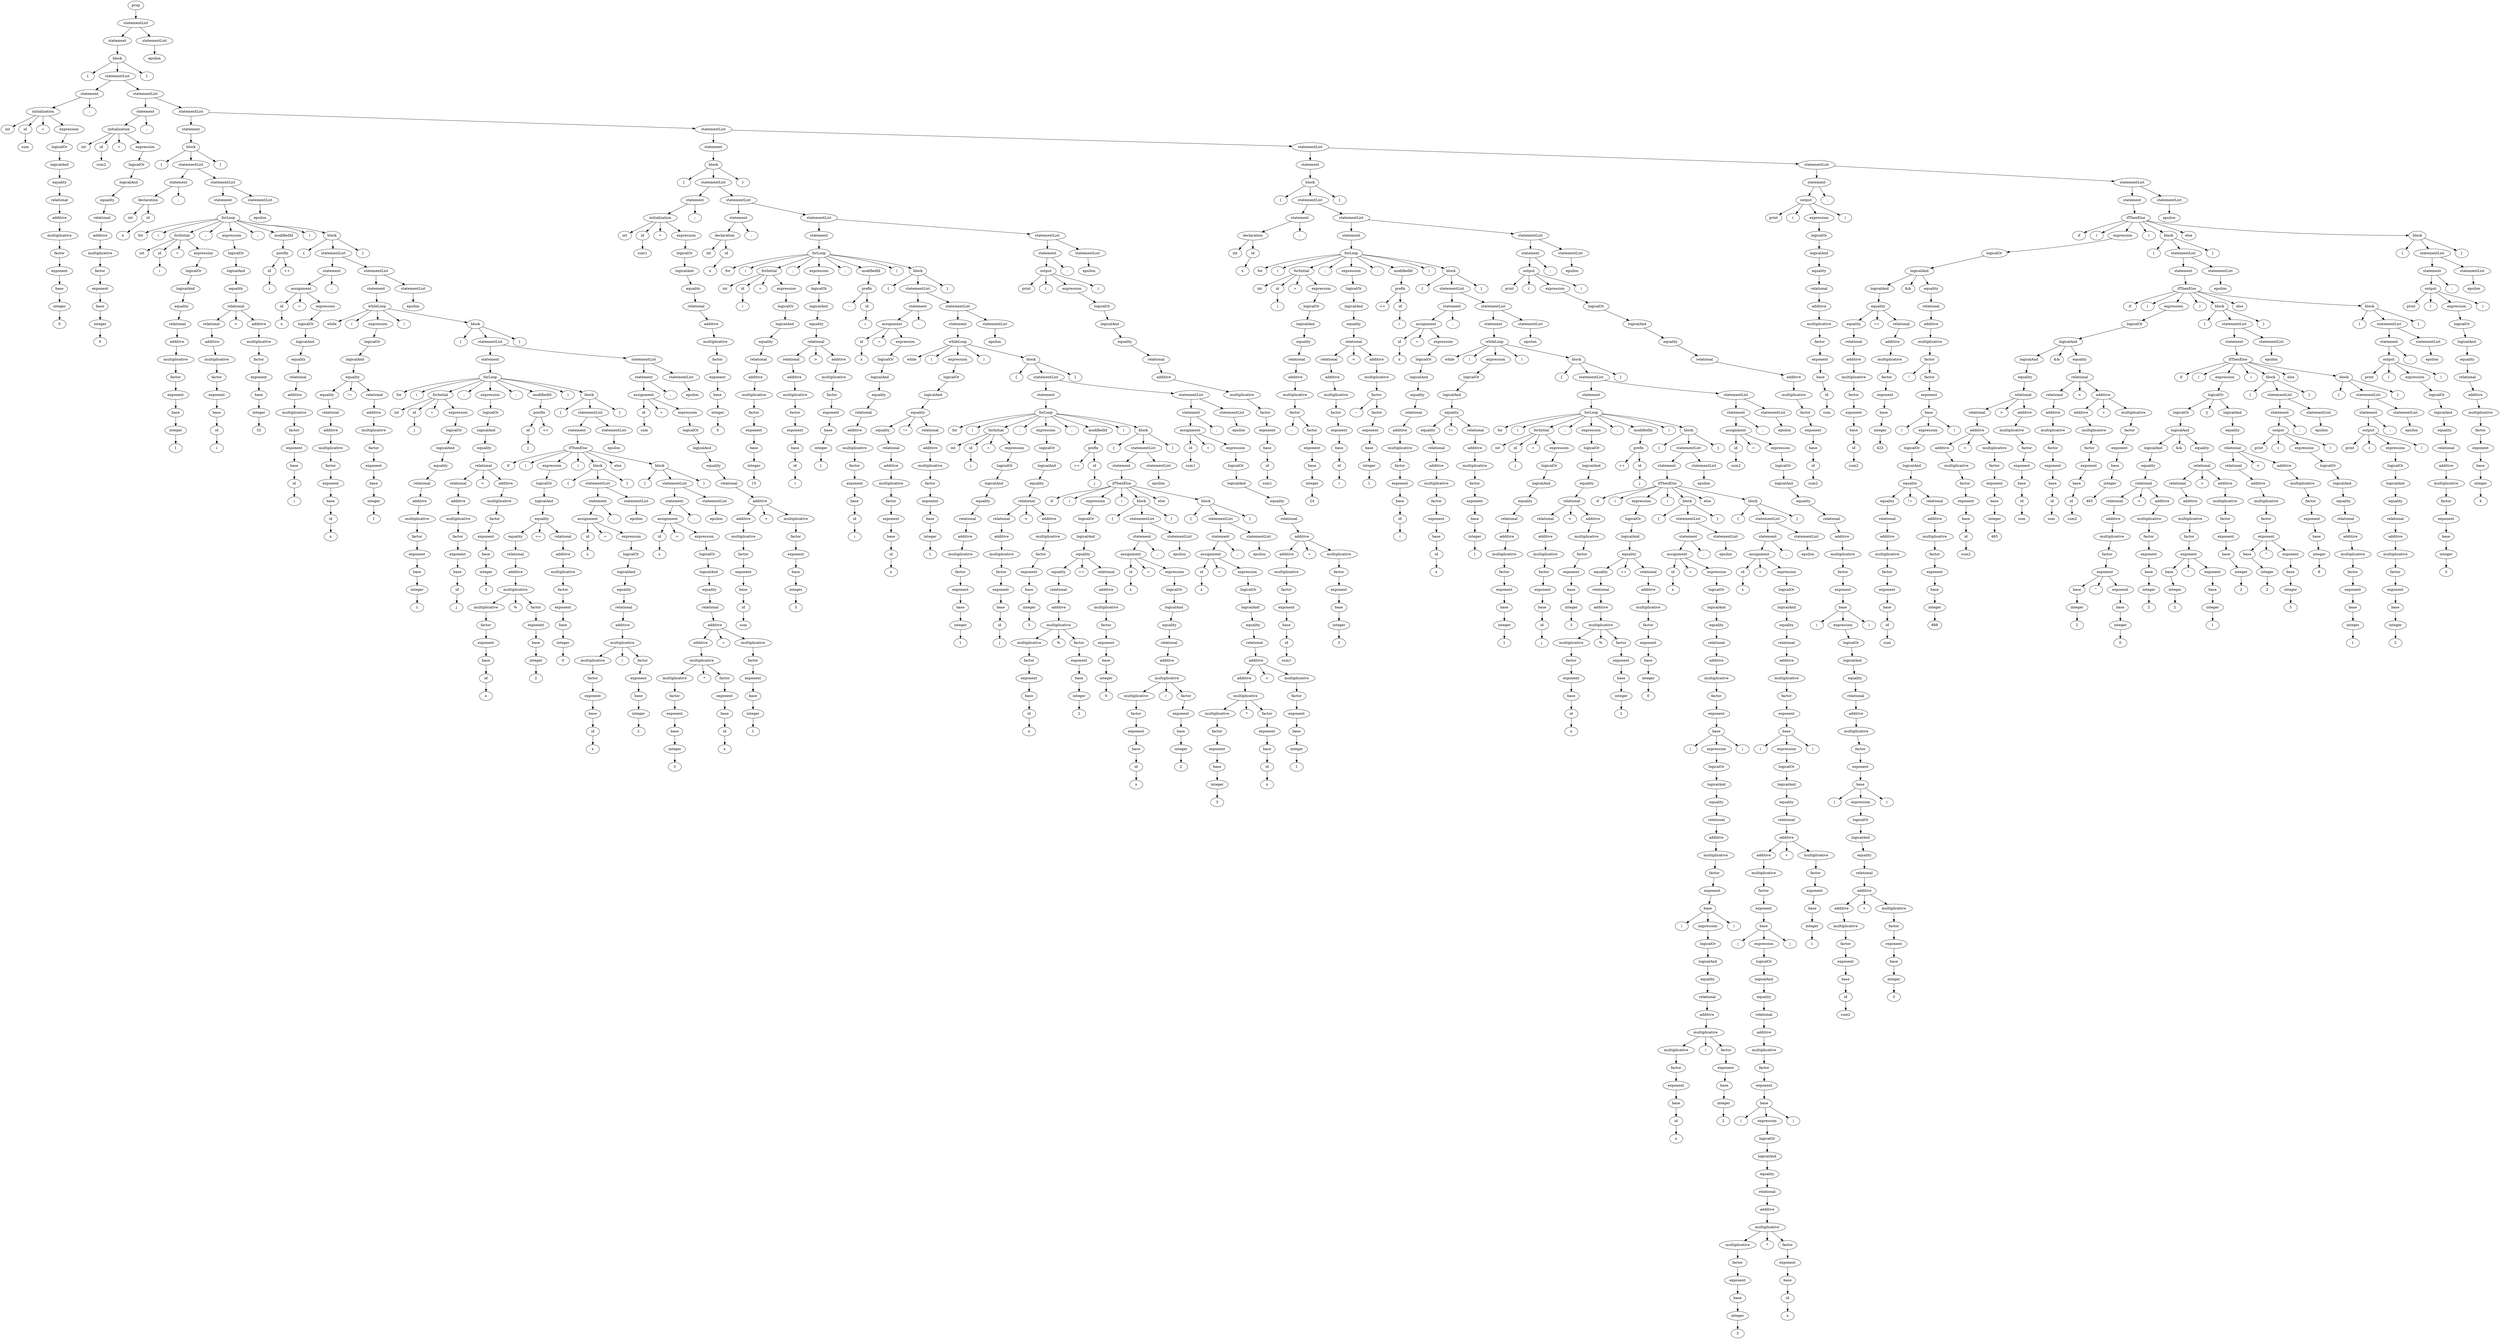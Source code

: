 
digraph "input_that_passes"
{
struct1 [label="prog"]
struct2 [label="statementList"]
struct3 [label="statement"]
struct4 [label="block"]
struct5 [label="{"]
struct4->struct5
struct6 [label="statementList"]
struct7 [label="statement"]
struct8 [label="initialization"]
struct9 [label="int"]
struct8->struct9
struct10 [label="id"]
struct11 [label="sum"]
struct10->struct11
struct8->struct10
struct12 [label="="]
struct8->struct12
struct13 [label="expression"]
struct14 [label="logicalOr"]
struct15 [label="logicalAnd"]
struct16 [label="equality"]
struct17 [label="relational"]
struct18 [label="additive"]
struct19 [label="multiplicative"]
struct20 [label="factor"]
struct21 [label="exponent"]
struct22 [label="base"]
struct23 [label="integer"]
struct24 [label="0"]
struct23->struct24
struct22->struct23
struct21->struct22
struct20->struct21
struct19->struct20
struct18->struct19
struct17->struct18
struct16->struct17
struct15->struct16
struct14->struct15
struct13->struct14
struct8->struct13
struct7->struct8
struct25 [label=";"]
struct7->struct25
struct6->struct7
struct26 [label="statementList"]
struct27 [label="statement"]
struct28 [label="initialization"]
struct29 [label="int"]
struct28->struct29
struct30 [label="id"]
struct31 [label="sum2"]
struct30->struct31
struct28->struct30
struct32 [label="="]
struct28->struct32
struct33 [label="expression"]
struct34 [label="logicalOr"]
struct35 [label="logicalAnd"]
struct36 [label="equality"]
struct37 [label="relational"]
struct38 [label="additive"]
struct39 [label="multiplicative"]
struct40 [label="factor"]
struct41 [label="exponent"]
struct42 [label="base"]
struct43 [label="integer"]
struct44 [label="0"]
struct43->struct44
struct42->struct43
struct41->struct42
struct40->struct41
struct39->struct40
struct38->struct39
struct37->struct38
struct36->struct37
struct35->struct36
struct34->struct35
struct33->struct34
struct28->struct33
struct27->struct28
struct45 [label=";"]
struct27->struct45
struct26->struct27
struct46 [label="statementList"]
struct47 [label="statement"]
struct48 [label="block"]
struct49 [label="{"]
struct48->struct49
struct50 [label="statementList"]
struct51 [label="statement"]
struct52 [label="declaration"]
struct53 [label="int"]
struct52->struct53
struct54 [label="id"]
struct55 [label="x"]
struct54->struct55
struct52->struct54
struct51->struct52
struct56 [label=";"]
struct51->struct56
struct50->struct51
struct57 [label="statementList"]
struct58 [label="statement"]
struct59 [label="forLoop"]
struct60 [label="for"]
struct59->struct60
struct61 [label="("]
struct59->struct61
struct62 [label="forInitial"]
struct63 [label="int"]
struct62->struct63
struct64 [label="id"]
struct65 [label="i"]
struct64->struct65
struct62->struct64
struct66 [label="="]
struct62->struct66
struct67 [label="expression"]
struct68 [label="logicalOr"]
struct69 [label="logicalAnd"]
struct70 [label="equality"]
struct71 [label="relational"]
struct72 [label="additive"]
struct73 [label="multiplicative"]
struct74 [label="factor"]
struct75 [label="exponent"]
struct76 [label="base"]
struct77 [label="integer"]
struct78 [label="1"]
struct77->struct78
struct76->struct77
struct75->struct76
struct74->struct75
struct73->struct74
struct72->struct73
struct71->struct72
struct70->struct71
struct69->struct70
struct68->struct69
struct67->struct68
struct62->struct67
struct59->struct62
struct79 [label=";"]
struct59->struct79
struct80 [label="expression"]
struct81 [label="logicalOr"]
struct82 [label="logicalAnd"]
struct83 [label="equality"]
struct84 [label="relational"]
struct85 [label="relational"]
struct86 [label="additive"]
struct87 [label="multiplicative"]
struct88 [label="factor"]
struct89 [label="exponent"]
struct90 [label="base"]
struct91 [label="id"]
struct92 [label="i"]
struct91->struct92
struct90->struct91
struct89->struct90
struct88->struct89
struct87->struct88
struct86->struct87
struct85->struct86
struct84->struct85
struct93 [label="<"]
struct84->struct93
struct94 [label="additive"]
struct95 [label="multiplicative"]
struct96 [label="factor"]
struct97 [label="exponent"]
struct98 [label="base"]
struct99 [label="integer"]
struct100 [label="32"]
struct99->struct100
struct98->struct99
struct97->struct98
struct96->struct97
struct95->struct96
struct94->struct95
struct84->struct94
struct83->struct84
struct82->struct83
struct81->struct82
struct80->struct81
struct59->struct80
struct101 [label=";"]
struct59->struct101
struct102 [label="modifiedId"]
struct103 [label="postfix"]
struct104 [label="id"]
struct105 [label="i"]
struct104->struct105
struct103->struct104
struct106 [label="++"]
struct103->struct106
struct102->struct103
struct59->struct102
struct107 [label=")"]
struct59->struct107
struct108 [label="block"]
struct109 [label="{"]
struct108->struct109
struct110 [label="statementList"]
struct111 [label="statement"]
struct112 [label="assignment"]
struct113 [label="id"]
struct114 [label="x"]
struct113->struct114
struct112->struct113
struct115 [label="="]
struct112->struct115
struct116 [label="expression"]
struct117 [label="logicalOr"]
struct118 [label="logicalAnd"]
struct119 [label="equality"]
struct120 [label="relational"]
struct121 [label="additive"]
struct122 [label="multiplicative"]
struct123 [label="factor"]
struct124 [label="exponent"]
struct125 [label="base"]
struct126 [label="id"]
struct127 [label="i"]
struct126->struct127
struct125->struct126
struct124->struct125
struct123->struct124
struct122->struct123
struct121->struct122
struct120->struct121
struct119->struct120
struct118->struct119
struct117->struct118
struct116->struct117
struct112->struct116
struct111->struct112
struct128 [label=";"]
struct111->struct128
struct110->struct111
struct129 [label="statementList"]
struct130 [label="statement"]
struct131 [label="whileLoop"]
struct132 [label="while"]
struct131->struct132
struct133 [label="("]
struct131->struct133
struct134 [label="expression"]
struct135 [label="logicalOr"]
struct136 [label="logicalAnd"]
struct137 [label="equality"]
struct138 [label="equality"]
struct139 [label="relational"]
struct140 [label="additive"]
struct141 [label="multiplicative"]
struct142 [label="factor"]
struct143 [label="exponent"]
struct144 [label="base"]
struct145 [label="id"]
struct146 [label="x"]
struct145->struct146
struct144->struct145
struct143->struct144
struct142->struct143
struct141->struct142
struct140->struct141
struct139->struct140
struct138->struct139
struct137->struct138
struct147 [label="!="]
struct137->struct147
struct148 [label="relational"]
struct149 [label="additive"]
struct150 [label="multiplicative"]
struct151 [label="factor"]
struct152 [label="exponent"]
struct153 [label="base"]
struct154 [label="integer"]
struct155 [label="1"]
struct154->struct155
struct153->struct154
struct152->struct153
struct151->struct152
struct150->struct151
struct149->struct150
struct148->struct149
struct137->struct148
struct136->struct137
struct135->struct136
struct134->struct135
struct131->struct134
struct156 [label=")"]
struct131->struct156
struct157 [label="block"]
struct158 [label="{"]
struct157->struct158
struct159 [label="statementList"]
struct160 [label="statement"]
struct161 [label="forLoop"]
struct162 [label="for"]
struct161->struct162
struct163 [label="("]
struct161->struct163
struct164 [label="forInitial"]
struct165 [label="int"]
struct164->struct165
struct166 [label="id"]
struct167 [label="j"]
struct166->struct167
struct164->struct166
struct168 [label="="]
struct164->struct168
struct169 [label="expression"]
struct170 [label="logicalOr"]
struct171 [label="logicalAnd"]
struct172 [label="equality"]
struct173 [label="relational"]
struct174 [label="additive"]
struct175 [label="multiplicative"]
struct176 [label="factor"]
struct177 [label="exponent"]
struct178 [label="base"]
struct179 [label="integer"]
struct180 [label="1"]
struct179->struct180
struct178->struct179
struct177->struct178
struct176->struct177
struct175->struct176
struct174->struct175
struct173->struct174
struct172->struct173
struct171->struct172
struct170->struct171
struct169->struct170
struct164->struct169
struct161->struct164
struct181 [label=";"]
struct161->struct181
struct182 [label="expression"]
struct183 [label="logicalOr"]
struct184 [label="logicalAnd"]
struct185 [label="equality"]
struct186 [label="relational"]
struct187 [label="relational"]
struct188 [label="additive"]
struct189 [label="multiplicative"]
struct190 [label="factor"]
struct191 [label="exponent"]
struct192 [label="base"]
struct193 [label="id"]
struct194 [label="j"]
struct193->struct194
struct192->struct193
struct191->struct192
struct190->struct191
struct189->struct190
struct188->struct189
struct187->struct188
struct186->struct187
struct195 [label="<"]
struct186->struct195
struct196 [label="additive"]
struct197 [label="multiplicative"]
struct198 [label="factor"]
struct199 [label="exponent"]
struct200 [label="base"]
struct201 [label="integer"]
struct202 [label="3"]
struct201->struct202
struct200->struct201
struct199->struct200
struct198->struct199
struct197->struct198
struct196->struct197
struct186->struct196
struct185->struct186
struct184->struct185
struct183->struct184
struct182->struct183
struct161->struct182
struct203 [label=";"]
struct161->struct203
struct204 [label="modifiedId"]
struct205 [label="postfix"]
struct206 [label="id"]
struct207 [label="j"]
struct206->struct207
struct205->struct206
struct208 [label="++"]
struct205->struct208
struct204->struct205
struct161->struct204
struct209 [label=")"]
struct161->struct209
struct210 [label="block"]
struct211 [label="{"]
struct210->struct211
struct212 [label="statementList"]
struct213 [label="statement"]
struct214 [label="ifThenElse"]
struct215 [label="if"]
struct214->struct215
struct216 [label="("]
struct214->struct216
struct217 [label="expression"]
struct218 [label="logicalOr"]
struct219 [label="logicalAnd"]
struct220 [label="equality"]
struct221 [label="equality"]
struct222 [label="relational"]
struct223 [label="additive"]
struct224 [label="multiplicative"]
struct225 [label="multiplicative"]
struct226 [label="factor"]
struct227 [label="exponent"]
struct228 [label="base"]
struct229 [label="id"]
struct230 [label="x"]
struct229->struct230
struct228->struct229
struct227->struct228
struct226->struct227
struct225->struct226
struct224->struct225
struct231 [label="%"]
struct224->struct231
struct232 [label="factor"]
struct233 [label="exponent"]
struct234 [label="base"]
struct235 [label="integer"]
struct236 [label="2"]
struct235->struct236
struct234->struct235
struct233->struct234
struct232->struct233
struct224->struct232
struct223->struct224
struct222->struct223
struct221->struct222
struct220->struct221
struct237 [label="=="]
struct220->struct237
struct238 [label="relational"]
struct239 [label="additive"]
struct240 [label="multiplicative"]
struct241 [label="factor"]
struct242 [label="exponent"]
struct243 [label="base"]
struct244 [label="integer"]
struct245 [label="0"]
struct244->struct245
struct243->struct244
struct242->struct243
struct241->struct242
struct240->struct241
struct239->struct240
struct238->struct239
struct220->struct238
struct219->struct220
struct218->struct219
struct217->struct218
struct214->struct217
struct246 [label=")"]
struct214->struct246
struct247 [label="block"]
struct248 [label="{"]
struct247->struct248
struct249 [label="statementList"]
struct250 [label="statement"]
struct251 [label="assignment"]
struct252 [label="id"]
struct253 [label="x"]
struct252->struct253
struct251->struct252
struct254 [label="="]
struct251->struct254
struct255 [label="expression"]
struct256 [label="logicalOr"]
struct257 [label="logicalAnd"]
struct258 [label="equality"]
struct259 [label="relational"]
struct260 [label="additive"]
struct261 [label="multiplicative"]
struct262 [label="multiplicative"]
struct263 [label="factor"]
struct264 [label="exponent"]
struct265 [label="base"]
struct266 [label="id"]
struct267 [label="x"]
struct266->struct267
struct265->struct266
struct264->struct265
struct263->struct264
struct262->struct263
struct261->struct262
struct268 [label="/"]
struct261->struct268
struct269 [label="factor"]
struct270 [label="exponent"]
struct271 [label="base"]
struct272 [label="integer"]
struct273 [label="2"]
struct272->struct273
struct271->struct272
struct270->struct271
struct269->struct270
struct261->struct269
struct260->struct261
struct259->struct260
struct258->struct259
struct257->struct258
struct256->struct257
struct255->struct256
struct251->struct255
struct250->struct251
struct274 [label=";"]
struct250->struct274
struct249->struct250
struct275 [label="statementList"]
struct276 [label="epsilon"]
struct275->struct276
struct249->struct275
struct247->struct249
struct277 [label="}"]
struct247->struct277
struct214->struct247
struct278 [label="else"]
struct214->struct278
struct279 [label="block"]
struct280 [label="{"]
struct279->struct280
struct281 [label="statementList"]
struct282 [label="statement"]
struct283 [label="assignment"]
struct284 [label="id"]
struct285 [label="x"]
struct284->struct285
struct283->struct284
struct286 [label="="]
struct283->struct286
struct287 [label="expression"]
struct288 [label="logicalOr"]
struct289 [label="logicalAnd"]
struct290 [label="equality"]
struct291 [label="relational"]
struct292 [label="additive"]
struct293 [label="additive"]
struct294 [label="multiplicative"]
struct295 [label="multiplicative"]
struct296 [label="factor"]
struct297 [label="exponent"]
struct298 [label="base"]
struct299 [label="integer"]
struct300 [label="3"]
struct299->struct300
struct298->struct299
struct297->struct298
struct296->struct297
struct295->struct296
struct294->struct295
struct301 [label="*"]
struct294->struct301
struct302 [label="factor"]
struct303 [label="exponent"]
struct304 [label="base"]
struct305 [label="id"]
struct306 [label="x"]
struct305->struct306
struct304->struct305
struct303->struct304
struct302->struct303
struct294->struct302
struct293->struct294
struct292->struct293
struct307 [label="+"]
struct292->struct307
struct308 [label="multiplicative"]
struct309 [label="factor"]
struct310 [label="exponent"]
struct311 [label="base"]
struct312 [label="integer"]
struct313 [label="1"]
struct312->struct313
struct311->struct312
struct310->struct311
struct309->struct310
struct308->struct309
struct292->struct308
struct291->struct292
struct290->struct291
struct289->struct290
struct288->struct289
struct287->struct288
struct283->struct287
struct282->struct283
struct314 [label=";"]
struct282->struct314
struct281->struct282
struct315 [label="statementList"]
struct316 [label="epsilon"]
struct315->struct316
struct281->struct315
struct279->struct281
struct317 [label="}"]
struct279->struct317
struct214->struct279
struct213->struct214
struct212->struct213
struct318 [label="statementList"]
struct319 [label="epsilon"]
struct318->struct319
struct212->struct318
struct210->struct212
struct320 [label="}"]
struct210->struct320
struct161->struct210
struct160->struct161
struct159->struct160
struct321 [label="statementList"]
struct322 [label="statement"]
struct323 [label="assignment"]
struct324 [label="id"]
struct325 [label="sum"]
struct324->struct325
struct323->struct324
struct326 [label="="]
struct323->struct326
struct327 [label="expression"]
struct328 [label="logicalOr"]
struct329 [label="logicalAnd"]
struct330 [label="equality"]
struct331 [label="relational"]
struct332 [label="additive"]
struct333 [label="additive"]
struct334 [label="multiplicative"]
struct335 [label="factor"]
struct336 [label="exponent"]
struct337 [label="base"]
struct338 [label="id"]
struct339 [label="sum"]
struct338->struct339
struct337->struct338
struct336->struct337
struct335->struct336
struct334->struct335
struct333->struct334
struct332->struct333
struct340 [label="+"]
struct332->struct340
struct341 [label="multiplicative"]
struct342 [label="factor"]
struct343 [label="exponent"]
struct344 [label="base"]
struct345 [label="integer"]
struct346 [label="3"]
struct345->struct346
struct344->struct345
struct343->struct344
struct342->struct343
struct341->struct342
struct332->struct341
struct331->struct332
struct330->struct331
struct329->struct330
struct328->struct329
struct327->struct328
struct323->struct327
struct322->struct323
struct347 [label=";"]
struct322->struct347
struct321->struct322
struct348 [label="statementList"]
struct349 [label="epsilon"]
struct348->struct349
struct321->struct348
struct159->struct321
struct157->struct159
struct350 [label="}"]
struct157->struct350
struct131->struct157
struct130->struct131
struct129->struct130
struct351 [label="statementList"]
struct352 [label="epsilon"]
struct351->struct352
struct129->struct351
struct110->struct129
struct108->struct110
struct353 [label="}"]
struct108->struct353
struct59->struct108
struct58->struct59
struct57->struct58
struct354 [label="statementList"]
struct355 [label="epsilon"]
struct354->struct355
struct57->struct354
struct50->struct57
struct48->struct50
struct356 [label="}"]
struct48->struct356
struct47->struct48
struct46->struct47
struct357 [label="statementList"]
struct358 [label="statement"]
struct359 [label="block"]
struct360 [label="{"]
struct359->struct360
struct361 [label="statementList"]
struct362 [label="statement"]
struct363 [label="initialization"]
struct364 [label="int"]
struct363->struct364
struct365 [label="id"]
struct366 [label="sum1"]
struct365->struct366
struct363->struct365
struct367 [label="="]
struct363->struct367
struct368 [label="expression"]
struct369 [label="logicalOr"]
struct370 [label="logicalAnd"]
struct371 [label="equality"]
struct372 [label="relational"]
struct373 [label="additive"]
struct374 [label="multiplicative"]
struct375 [label="factor"]
struct376 [label="exponent"]
struct377 [label="base"]
struct378 [label="integer"]
struct379 [label="0"]
struct378->struct379
struct377->struct378
struct376->struct377
struct375->struct376
struct374->struct375
struct373->struct374
struct372->struct373
struct371->struct372
struct370->struct371
struct369->struct370
struct368->struct369
struct363->struct368
struct362->struct363
struct380 [label=";"]
struct362->struct380
struct361->struct362
struct381 [label="statementList"]
struct382 [label="statement"]
struct383 [label="declaration"]
struct384 [label="int"]
struct383->struct384
struct385 [label="id"]
struct386 [label="x"]
struct385->struct386
struct383->struct385
struct382->struct383
struct387 [label=";"]
struct382->struct387
struct381->struct382
struct388 [label="statementList"]
struct389 [label="statement"]
struct390 [label="forLoop"]
struct391 [label="for"]
struct390->struct391
struct392 [label="("]
struct390->struct392
struct393 [label="forInitial"]
struct394 [label="int"]
struct393->struct394
struct395 [label="id"]
struct396 [label="i"]
struct395->struct396
struct393->struct395
struct397 [label="="]
struct393->struct397
struct398 [label="expression"]
struct399 [label="logicalOr"]
struct400 [label="logicalAnd"]
struct401 [label="equality"]
struct402 [label="relational"]
struct403 [label="additive"]
struct404 [label="multiplicative"]
struct405 [label="factor"]
struct406 [label="exponent"]
struct407 [label="base"]
struct408 [label="integer"]
struct409 [label="15"]
struct408->struct409
struct407->struct408
struct406->struct407
struct405->struct406
struct404->struct405
struct403->struct404
struct402->struct403
struct401->struct402
struct400->struct401
struct399->struct400
struct398->struct399
struct393->struct398
struct390->struct393
struct410 [label=";"]
struct390->struct410
struct411 [label="expression"]
struct412 [label="logicalOr"]
struct413 [label="logicalAnd"]
struct414 [label="equality"]
struct415 [label="relational"]
struct416 [label="relational"]
struct417 [label="additive"]
struct418 [label="multiplicative"]
struct419 [label="factor"]
struct420 [label="exponent"]
struct421 [label="base"]
struct422 [label="id"]
struct423 [label="i"]
struct422->struct423
struct421->struct422
struct420->struct421
struct419->struct420
struct418->struct419
struct417->struct418
struct416->struct417
struct415->struct416
struct424 [label=">"]
struct415->struct424
struct425 [label="additive"]
struct426 [label="multiplicative"]
struct427 [label="factor"]
struct428 [label="exponent"]
struct429 [label="base"]
struct430 [label="integer"]
struct431 [label="1"]
struct430->struct431
struct429->struct430
struct428->struct429
struct427->struct428
struct426->struct427
struct425->struct426
struct415->struct425
struct414->struct415
struct413->struct414
struct412->struct413
struct411->struct412
struct390->struct411
struct432 [label=";"]
struct390->struct432
struct433 [label="modifiedId"]
struct434 [label="prefix"]
struct435 [label="--"]
struct434->struct435
struct436 [label="id"]
struct437 [label="i"]
struct436->struct437
struct434->struct436
struct433->struct434
struct390->struct433
struct438 [label=")"]
struct390->struct438
struct439 [label="block"]
struct440 [label="{"]
struct439->struct440
struct441 [label="statementList"]
struct442 [label="statement"]
struct443 [label="assignment"]
struct444 [label="id"]
struct445 [label="x"]
struct444->struct445
struct443->struct444
struct446 [label="="]
struct443->struct446
struct447 [label="expression"]
struct448 [label="logicalOr"]
struct449 [label="logicalAnd"]
struct450 [label="equality"]
struct451 [label="relational"]
struct452 [label="additive"]
struct453 [label="multiplicative"]
struct454 [label="factor"]
struct455 [label="exponent"]
struct456 [label="base"]
struct457 [label="id"]
struct458 [label="i"]
struct457->struct458
struct456->struct457
struct455->struct456
struct454->struct455
struct453->struct454
struct452->struct453
struct451->struct452
struct450->struct451
struct449->struct450
struct448->struct449
struct447->struct448
struct443->struct447
struct442->struct443
struct459 [label=";"]
struct442->struct459
struct441->struct442
struct460 [label="statementList"]
struct461 [label="statement"]
struct462 [label="whileLoop"]
struct463 [label="while"]
struct462->struct463
struct464 [label="("]
struct462->struct464
struct465 [label="expression"]
struct466 [label="logicalOr"]
struct467 [label="logicalAnd"]
struct468 [label="equality"]
struct469 [label="equality"]
struct470 [label="relational"]
struct471 [label="additive"]
struct472 [label="multiplicative"]
struct473 [label="factor"]
struct474 [label="exponent"]
struct475 [label="base"]
struct476 [label="id"]
struct477 [label="x"]
struct476->struct477
struct475->struct476
struct474->struct475
struct473->struct474
struct472->struct473
struct471->struct472
struct470->struct471
struct469->struct470
struct468->struct469
struct478 [label="!="]
struct468->struct478
struct479 [label="relational"]
struct480 [label="additive"]
struct481 [label="multiplicative"]
struct482 [label="factor"]
struct483 [label="exponent"]
struct484 [label="base"]
struct485 [label="integer"]
struct486 [label="1"]
struct485->struct486
struct484->struct485
struct483->struct484
struct482->struct483
struct481->struct482
struct480->struct481
struct479->struct480
struct468->struct479
struct467->struct468
struct466->struct467
struct465->struct466
struct462->struct465
struct487 [label=")"]
struct462->struct487
struct488 [label="block"]
struct489 [label="{"]
struct488->struct489
struct490 [label="statementList"]
struct491 [label="statement"]
struct492 [label="forLoop"]
struct493 [label="for"]
struct492->struct493
struct494 [label="("]
struct492->struct494
struct495 [label="forInitial"]
struct496 [label="int"]
struct495->struct496
struct497 [label="id"]
struct498 [label="j"]
struct497->struct498
struct495->struct497
struct499 [label="="]
struct495->struct499
struct500 [label="expression"]
struct501 [label="logicalOr"]
struct502 [label="logicalAnd"]
struct503 [label="equality"]
struct504 [label="relational"]
struct505 [label="additive"]
struct506 [label="multiplicative"]
struct507 [label="factor"]
struct508 [label="exponent"]
struct509 [label="base"]
struct510 [label="integer"]
struct511 [label="1"]
struct510->struct511
struct509->struct510
struct508->struct509
struct507->struct508
struct506->struct507
struct505->struct506
struct504->struct505
struct503->struct504
struct502->struct503
struct501->struct502
struct500->struct501
struct495->struct500
struct492->struct495
struct512 [label=";"]
struct492->struct512
struct513 [label="expression"]
struct514 [label="logicalOr"]
struct515 [label="logicalAnd"]
struct516 [label="equality"]
struct517 [label="relational"]
struct518 [label="relational"]
struct519 [label="additive"]
struct520 [label="multiplicative"]
struct521 [label="factor"]
struct522 [label="exponent"]
struct523 [label="base"]
struct524 [label="id"]
struct525 [label="j"]
struct524->struct525
struct523->struct524
struct522->struct523
struct521->struct522
struct520->struct521
struct519->struct520
struct518->struct519
struct517->struct518
struct526 [label="<"]
struct517->struct526
struct527 [label="additive"]
struct528 [label="multiplicative"]
struct529 [label="factor"]
struct530 [label="exponent"]
struct531 [label="base"]
struct532 [label="integer"]
struct533 [label="3"]
struct532->struct533
struct531->struct532
struct530->struct531
struct529->struct530
struct528->struct529
struct527->struct528
struct517->struct527
struct516->struct517
struct515->struct516
struct514->struct515
struct513->struct514
struct492->struct513
struct534 [label=";"]
struct492->struct534
struct535 [label="modifiedId"]
struct536 [label="prefix"]
struct537 [label="++"]
struct536->struct537
struct538 [label="id"]
struct539 [label="j"]
struct538->struct539
struct536->struct538
struct535->struct536
struct492->struct535
struct540 [label=")"]
struct492->struct540
struct541 [label="block"]
struct542 [label="{"]
struct541->struct542
struct543 [label="statementList"]
struct544 [label="statement"]
struct545 [label="ifThenElse"]
struct546 [label="if"]
struct545->struct546
struct547 [label="("]
struct545->struct547
struct548 [label="expression"]
struct549 [label="logicalOr"]
struct550 [label="logicalAnd"]
struct551 [label="equality"]
struct552 [label="equality"]
struct553 [label="relational"]
struct554 [label="additive"]
struct555 [label="multiplicative"]
struct556 [label="multiplicative"]
struct557 [label="factor"]
struct558 [label="exponent"]
struct559 [label="base"]
struct560 [label="id"]
struct561 [label="x"]
struct560->struct561
struct559->struct560
struct558->struct559
struct557->struct558
struct556->struct557
struct555->struct556
struct562 [label="%"]
struct555->struct562
struct563 [label="factor"]
struct564 [label="exponent"]
struct565 [label="base"]
struct566 [label="integer"]
struct567 [label="2"]
struct566->struct567
struct565->struct566
struct564->struct565
struct563->struct564
struct555->struct563
struct554->struct555
struct553->struct554
struct552->struct553
struct551->struct552
struct568 [label="=="]
struct551->struct568
struct569 [label="relational"]
struct570 [label="additive"]
struct571 [label="multiplicative"]
struct572 [label="factor"]
struct573 [label="exponent"]
struct574 [label="base"]
struct575 [label="integer"]
struct576 [label="0"]
struct575->struct576
struct574->struct575
struct573->struct574
struct572->struct573
struct571->struct572
struct570->struct571
struct569->struct570
struct551->struct569
struct550->struct551
struct549->struct550
struct548->struct549
struct545->struct548
struct577 [label=")"]
struct545->struct577
struct578 [label="block"]
struct579 [label="{"]
struct578->struct579
struct580 [label="statementList"]
struct581 [label="statement"]
struct582 [label="assignment"]
struct583 [label="id"]
struct584 [label="x"]
struct583->struct584
struct582->struct583
struct585 [label="="]
struct582->struct585
struct586 [label="expression"]
struct587 [label="logicalOr"]
struct588 [label="logicalAnd"]
struct589 [label="equality"]
struct590 [label="relational"]
struct591 [label="additive"]
struct592 [label="multiplicative"]
struct593 [label="multiplicative"]
struct594 [label="factor"]
struct595 [label="exponent"]
struct596 [label="base"]
struct597 [label="id"]
struct598 [label="x"]
struct597->struct598
struct596->struct597
struct595->struct596
struct594->struct595
struct593->struct594
struct592->struct593
struct599 [label="/"]
struct592->struct599
struct600 [label="factor"]
struct601 [label="exponent"]
struct602 [label="base"]
struct603 [label="integer"]
struct604 [label="2"]
struct603->struct604
struct602->struct603
struct601->struct602
struct600->struct601
struct592->struct600
struct591->struct592
struct590->struct591
struct589->struct590
struct588->struct589
struct587->struct588
struct586->struct587
struct582->struct586
struct581->struct582
struct605 [label=";"]
struct581->struct605
struct580->struct581
struct606 [label="statementList"]
struct607 [label="epsilon"]
struct606->struct607
struct580->struct606
struct578->struct580
struct608 [label="}"]
struct578->struct608
struct545->struct578
struct609 [label="else"]
struct545->struct609
struct610 [label="block"]
struct611 [label="{"]
struct610->struct611
struct612 [label="statementList"]
struct613 [label="statement"]
struct614 [label="assignment"]
struct615 [label="id"]
struct616 [label="x"]
struct615->struct616
struct614->struct615
struct617 [label="="]
struct614->struct617
struct618 [label="expression"]
struct619 [label="logicalOr"]
struct620 [label="logicalAnd"]
struct621 [label="equality"]
struct622 [label="relational"]
struct623 [label="additive"]
struct624 [label="additive"]
struct625 [label="multiplicative"]
struct626 [label="multiplicative"]
struct627 [label="factor"]
struct628 [label="exponent"]
struct629 [label="base"]
struct630 [label="integer"]
struct631 [label="3"]
struct630->struct631
struct629->struct630
struct628->struct629
struct627->struct628
struct626->struct627
struct625->struct626
struct632 [label="*"]
struct625->struct632
struct633 [label="factor"]
struct634 [label="exponent"]
struct635 [label="base"]
struct636 [label="id"]
struct637 [label="x"]
struct636->struct637
struct635->struct636
struct634->struct635
struct633->struct634
struct625->struct633
struct624->struct625
struct623->struct624
struct638 [label="+"]
struct623->struct638
struct639 [label="multiplicative"]
struct640 [label="factor"]
struct641 [label="exponent"]
struct642 [label="base"]
struct643 [label="integer"]
struct644 [label="1"]
struct643->struct644
struct642->struct643
struct641->struct642
struct640->struct641
struct639->struct640
struct623->struct639
struct622->struct623
struct621->struct622
struct620->struct621
struct619->struct620
struct618->struct619
struct614->struct618
struct613->struct614
struct645 [label=";"]
struct613->struct645
struct612->struct613
struct646 [label="statementList"]
struct647 [label="epsilon"]
struct646->struct647
struct612->struct646
struct610->struct612
struct648 [label="}"]
struct610->struct648
struct545->struct610
struct544->struct545
struct543->struct544
struct649 [label="statementList"]
struct650 [label="epsilon"]
struct649->struct650
struct543->struct649
struct541->struct543
struct651 [label="}"]
struct541->struct651
struct492->struct541
struct491->struct492
struct490->struct491
struct652 [label="statementList"]
struct653 [label="statement"]
struct654 [label="assignment"]
struct655 [label="id"]
struct656 [label="sum1"]
struct655->struct656
struct654->struct655
struct657 [label="="]
struct654->struct657
struct658 [label="expression"]
struct659 [label="logicalOr"]
struct660 [label="logicalAnd"]
struct661 [label="equality"]
struct662 [label="relational"]
struct663 [label="additive"]
struct664 [label="additive"]
struct665 [label="multiplicative"]
struct666 [label="factor"]
struct667 [label="exponent"]
struct668 [label="base"]
struct669 [label="id"]
struct670 [label="sum1"]
struct669->struct670
struct668->struct669
struct667->struct668
struct666->struct667
struct665->struct666
struct664->struct665
struct663->struct664
struct671 [label="+"]
struct663->struct671
struct672 [label="multiplicative"]
struct673 [label="factor"]
struct674 [label="exponent"]
struct675 [label="base"]
struct676 [label="integer"]
struct677 [label="3"]
struct676->struct677
struct675->struct676
struct674->struct675
struct673->struct674
struct672->struct673
struct663->struct672
struct662->struct663
struct661->struct662
struct660->struct661
struct659->struct660
struct658->struct659
struct654->struct658
struct653->struct654
struct678 [label=";"]
struct653->struct678
struct652->struct653
struct679 [label="statementList"]
struct680 [label="epsilon"]
struct679->struct680
struct652->struct679
struct490->struct652
struct488->struct490
struct681 [label="}"]
struct488->struct681
struct462->struct488
struct461->struct462
struct460->struct461
struct682 [label="statementList"]
struct683 [label="epsilon"]
struct682->struct683
struct460->struct682
struct441->struct460
struct439->struct441
struct684 [label="}"]
struct439->struct684
struct390->struct439
struct389->struct390
struct388->struct389
struct685 [label="statementList"]
struct686 [label="statement"]
struct687 [label="output"]
struct688 [label="print"]
struct687->struct688
struct689 [label="("]
struct687->struct689
struct690 [label="expression"]
struct691 [label="logicalOr"]
struct692 [label="logicalAnd"]
struct693 [label="equality"]
struct694 [label="relational"]
struct695 [label="additive"]
struct696 [label="multiplicative"]
struct697 [label="factor"]
struct698 [label="exponent"]
struct699 [label="base"]
struct700 [label="id"]
struct701 [label="sum1"]
struct700->struct701
struct699->struct700
struct698->struct699
struct697->struct698
struct696->struct697
struct695->struct696
struct694->struct695
struct693->struct694
struct692->struct693
struct691->struct692
struct690->struct691
struct687->struct690
struct702 [label=")"]
struct687->struct702
struct686->struct687
struct703 [label=";"]
struct686->struct703
struct685->struct686
struct704 [label="statementList"]
struct705 [label="epsilon"]
struct704->struct705
struct685->struct704
struct388->struct685
struct381->struct388
struct361->struct381
struct359->struct361
struct706 [label="}"]
struct359->struct706
struct358->struct359
struct357->struct358
struct707 [label="statementList"]
struct708 [label="statement"]
struct709 [label="block"]
struct710 [label="{"]
struct709->struct710
struct711 [label="statementList"]
struct712 [label="statement"]
struct713 [label="declaration"]
struct714 [label="int"]
struct713->struct714
struct715 [label="id"]
struct716 [label="x"]
struct715->struct716
struct713->struct715
struct712->struct713
struct717 [label=";"]
struct712->struct717
struct711->struct712
struct718 [label="statementList"]
struct719 [label="statement"]
struct720 [label="forLoop"]
struct721 [label="for"]
struct720->struct721
struct722 [label="("]
struct720->struct722
struct723 [label="forInitial"]
struct724 [label="int"]
struct723->struct724
struct725 [label="id"]
struct726 [label="i"]
struct725->struct726
struct723->struct725
struct727 [label="="]
struct723->struct727
struct728 [label="expression"]
struct729 [label="logicalOr"]
struct730 [label="logicalAnd"]
struct731 [label="equality"]
struct732 [label="relational"]
struct733 [label="additive"]
struct734 [label="multiplicative"]
struct735 [label="factor"]
struct736 [label="~"]
struct735->struct736
struct737 [label="factor"]
struct738 [label="exponent"]
struct739 [label="base"]
struct740 [label="integer"]
struct741 [label="24"]
struct740->struct741
struct739->struct740
struct738->struct739
struct737->struct738
struct735->struct737
struct734->struct735
struct733->struct734
struct732->struct733
struct731->struct732
struct730->struct731
struct729->struct730
struct728->struct729
struct723->struct728
struct720->struct723
struct742 [label=";"]
struct720->struct742
struct743 [label="expression"]
struct744 [label="logicalOr"]
struct745 [label="logicalAnd"]
struct746 [label="equality"]
struct747 [label="relational"]
struct748 [label="relational"]
struct749 [label="additive"]
struct750 [label="multiplicative"]
struct751 [label="factor"]
struct752 [label="exponent"]
struct753 [label="base"]
struct754 [label="id"]
struct755 [label="i"]
struct754->struct755
struct753->struct754
struct752->struct753
struct751->struct752
struct750->struct751
struct749->struct750
struct748->struct749
struct747->struct748
struct756 [label="<"]
struct747->struct756
struct757 [label="additive"]
struct758 [label="multiplicative"]
struct759 [label="factor"]
struct760 [label="~"]
struct759->struct760
struct761 [label="factor"]
struct762 [label="exponent"]
struct763 [label="base"]
struct764 [label="integer"]
struct765 [label="1"]
struct764->struct765
struct763->struct764
struct762->struct763
struct761->struct762
struct759->struct761
struct758->struct759
struct757->struct758
struct747->struct757
struct746->struct747
struct745->struct746
struct744->struct745
struct743->struct744
struct720->struct743
struct766 [label=";"]
struct720->struct766
struct767 [label="modifiedId"]
struct768 [label="prefix"]
struct769 [label="++"]
struct768->struct769
struct770 [label="id"]
struct771 [label="i"]
struct770->struct771
struct768->struct770
struct767->struct768
struct720->struct767
struct772 [label=")"]
struct720->struct772
struct773 [label="block"]
struct774 [label="{"]
struct773->struct774
struct775 [label="statementList"]
struct776 [label="statement"]
struct777 [label="assignment"]
struct778 [label="id"]
struct779 [label="x"]
struct778->struct779
struct777->struct778
struct780 [label="="]
struct777->struct780
struct781 [label="expression"]
struct782 [label="logicalOr"]
struct783 [label="logicalAnd"]
struct784 [label="equality"]
struct785 [label="relational"]
struct786 [label="additive"]
struct787 [label="multiplicative"]
struct788 [label="factor"]
struct789 [label="exponent"]
struct790 [label="base"]
struct791 [label="id"]
struct792 [label="i"]
struct791->struct792
struct790->struct791
struct789->struct790
struct788->struct789
struct787->struct788
struct786->struct787
struct785->struct786
struct784->struct785
struct783->struct784
struct782->struct783
struct781->struct782
struct777->struct781
struct776->struct777
struct793 [label=";"]
struct776->struct793
struct775->struct776
struct794 [label="statementList"]
struct795 [label="statement"]
struct796 [label="whileLoop"]
struct797 [label="while"]
struct796->struct797
struct798 [label="("]
struct796->struct798
struct799 [label="expression"]
struct800 [label="logicalOr"]
struct801 [label="logicalAnd"]
struct802 [label="equality"]
struct803 [label="equality"]
struct804 [label="relational"]
struct805 [label="additive"]
struct806 [label="multiplicative"]
struct807 [label="factor"]
struct808 [label="exponent"]
struct809 [label="base"]
struct810 [label="id"]
struct811 [label="x"]
struct810->struct811
struct809->struct810
struct808->struct809
struct807->struct808
struct806->struct807
struct805->struct806
struct804->struct805
struct803->struct804
struct802->struct803
struct812 [label="!="]
struct802->struct812
struct813 [label="relational"]
struct814 [label="additive"]
struct815 [label="multiplicative"]
struct816 [label="factor"]
struct817 [label="exponent"]
struct818 [label="base"]
struct819 [label="integer"]
struct820 [label="1"]
struct819->struct820
struct818->struct819
struct817->struct818
struct816->struct817
struct815->struct816
struct814->struct815
struct813->struct814
struct802->struct813
struct801->struct802
struct800->struct801
struct799->struct800
struct796->struct799
struct821 [label=")"]
struct796->struct821
struct822 [label="block"]
struct823 [label="{"]
struct822->struct823
struct824 [label="statementList"]
struct825 [label="statement"]
struct826 [label="forLoop"]
struct827 [label="for"]
struct826->struct827
struct828 [label="("]
struct826->struct828
struct829 [label="forInitial"]
struct830 [label="int"]
struct829->struct830
struct831 [label="id"]
struct832 [label="j"]
struct831->struct832
struct829->struct831
struct833 [label="="]
struct829->struct833
struct834 [label="expression"]
struct835 [label="logicalOr"]
struct836 [label="logicalAnd"]
struct837 [label="equality"]
struct838 [label="relational"]
struct839 [label="additive"]
struct840 [label="multiplicative"]
struct841 [label="factor"]
struct842 [label="exponent"]
struct843 [label="base"]
struct844 [label="integer"]
struct845 [label="1"]
struct844->struct845
struct843->struct844
struct842->struct843
struct841->struct842
struct840->struct841
struct839->struct840
struct838->struct839
struct837->struct838
struct836->struct837
struct835->struct836
struct834->struct835
struct829->struct834
struct826->struct829
struct846 [label=";"]
struct826->struct846
struct847 [label="expression"]
struct848 [label="logicalOr"]
struct849 [label="logicalAnd"]
struct850 [label="equality"]
struct851 [label="relational"]
struct852 [label="relational"]
struct853 [label="additive"]
struct854 [label="multiplicative"]
struct855 [label="factor"]
struct856 [label="exponent"]
struct857 [label="base"]
struct858 [label="id"]
struct859 [label="j"]
struct858->struct859
struct857->struct858
struct856->struct857
struct855->struct856
struct854->struct855
struct853->struct854
struct852->struct853
struct851->struct852
struct860 [label="<"]
struct851->struct860
struct861 [label="additive"]
struct862 [label="multiplicative"]
struct863 [label="factor"]
struct864 [label="exponent"]
struct865 [label="base"]
struct866 [label="integer"]
struct867 [label="3"]
struct866->struct867
struct865->struct866
struct864->struct865
struct863->struct864
struct862->struct863
struct861->struct862
struct851->struct861
struct850->struct851
struct849->struct850
struct848->struct849
struct847->struct848
struct826->struct847
struct868 [label=";"]
struct826->struct868
struct869 [label="modifiedId"]
struct870 [label="prefix"]
struct871 [label="++"]
struct870->struct871
struct872 [label="id"]
struct873 [label="j"]
struct872->struct873
struct870->struct872
struct869->struct870
struct826->struct869
struct874 [label=")"]
struct826->struct874
struct875 [label="block"]
struct876 [label="{"]
struct875->struct876
struct877 [label="statementList"]
struct878 [label="statement"]
struct879 [label="ifThenElse"]
struct880 [label="if"]
struct879->struct880
struct881 [label="("]
struct879->struct881
struct882 [label="expression"]
struct883 [label="logicalOr"]
struct884 [label="logicalAnd"]
struct885 [label="equality"]
struct886 [label="equality"]
struct887 [label="relational"]
struct888 [label="additive"]
struct889 [label="multiplicative"]
struct890 [label="multiplicative"]
struct891 [label="factor"]
struct892 [label="exponent"]
struct893 [label="base"]
struct894 [label="id"]
struct895 [label="x"]
struct894->struct895
struct893->struct894
struct892->struct893
struct891->struct892
struct890->struct891
struct889->struct890
struct896 [label="%"]
struct889->struct896
struct897 [label="factor"]
struct898 [label="exponent"]
struct899 [label="base"]
struct900 [label="integer"]
struct901 [label="2"]
struct900->struct901
struct899->struct900
struct898->struct899
struct897->struct898
struct889->struct897
struct888->struct889
struct887->struct888
struct886->struct887
struct885->struct886
struct902 [label="=="]
struct885->struct902
struct903 [label="relational"]
struct904 [label="additive"]
struct905 [label="multiplicative"]
struct906 [label="factor"]
struct907 [label="exponent"]
struct908 [label="base"]
struct909 [label="integer"]
struct910 [label="0"]
struct909->struct910
struct908->struct909
struct907->struct908
struct906->struct907
struct905->struct906
struct904->struct905
struct903->struct904
struct885->struct903
struct884->struct885
struct883->struct884
struct882->struct883
struct879->struct882
struct911 [label=")"]
struct879->struct911
struct912 [label="block"]
struct913 [label="{"]
struct912->struct913
struct914 [label="statementList"]
struct915 [label="statement"]
struct916 [label="assignment"]
struct917 [label="id"]
struct918 [label="x"]
struct917->struct918
struct916->struct917
struct919 [label="="]
struct916->struct919
struct920 [label="expression"]
struct921 [label="logicalOr"]
struct922 [label="logicalAnd"]
struct923 [label="equality"]
struct924 [label="relational"]
struct925 [label="additive"]
struct926 [label="multiplicative"]
struct927 [label="factor"]
struct928 [label="exponent"]
struct929 [label="base"]
struct930 [label="|"]
struct929->struct930
struct931 [label="expression"]
struct932 [label="logicalOr"]
struct933 [label="logicalAnd"]
struct934 [label="equality"]
struct935 [label="relational"]
struct936 [label="additive"]
struct937 [label="multiplicative"]
struct938 [label="factor"]
struct939 [label="exponent"]
struct940 [label="base"]
struct941 [label="("]
struct940->struct941
struct942 [label="expression"]
struct943 [label="logicalOr"]
struct944 [label="logicalAnd"]
struct945 [label="equality"]
struct946 [label="relational"]
struct947 [label="additive"]
struct948 [label="multiplicative"]
struct949 [label="multiplicative"]
struct950 [label="factor"]
struct951 [label="exponent"]
struct952 [label="base"]
struct953 [label="id"]
struct954 [label="x"]
struct953->struct954
struct952->struct953
struct951->struct952
struct950->struct951
struct949->struct950
struct948->struct949
struct955 [label="/"]
struct948->struct955
struct956 [label="factor"]
struct957 [label="exponent"]
struct958 [label="base"]
struct959 [label="integer"]
struct960 [label="2"]
struct959->struct960
struct958->struct959
struct957->struct958
struct956->struct957
struct948->struct956
struct947->struct948
struct946->struct947
struct945->struct946
struct944->struct945
struct943->struct944
struct942->struct943
struct940->struct942
struct961 [label=")"]
struct940->struct961
struct939->struct940
struct938->struct939
struct937->struct938
struct936->struct937
struct935->struct936
struct934->struct935
struct933->struct934
struct932->struct933
struct931->struct932
struct929->struct931
struct962 [label="|"]
struct929->struct962
struct928->struct929
struct927->struct928
struct926->struct927
struct925->struct926
struct924->struct925
struct923->struct924
struct922->struct923
struct921->struct922
struct920->struct921
struct916->struct920
struct915->struct916
struct963 [label=";"]
struct915->struct963
struct914->struct915
struct964 [label="statementList"]
struct965 [label="epsilon"]
struct964->struct965
struct914->struct964
struct912->struct914
struct966 [label="}"]
struct912->struct966
struct879->struct912
struct967 [label="else"]
struct879->struct967
struct968 [label="block"]
struct969 [label="{"]
struct968->struct969
struct970 [label="statementList"]
struct971 [label="statement"]
struct972 [label="assignment"]
struct973 [label="id"]
struct974 [label="x"]
struct973->struct974
struct972->struct973
struct975 [label="="]
struct972->struct975
struct976 [label="expression"]
struct977 [label="logicalOr"]
struct978 [label="logicalAnd"]
struct979 [label="equality"]
struct980 [label="relational"]
struct981 [label="additive"]
struct982 [label="multiplicative"]
struct983 [label="factor"]
struct984 [label="exponent"]
struct985 [label="base"]
struct986 [label="("]
struct985->struct986
struct987 [label="expression"]
struct988 [label="logicalOr"]
struct989 [label="logicalAnd"]
struct990 [label="equality"]
struct991 [label="relational"]
struct992 [label="additive"]
struct993 [label="additive"]
struct994 [label="multiplicative"]
struct995 [label="factor"]
struct996 [label="exponent"]
struct997 [label="base"]
struct998 [label="|"]
struct997->struct998
struct999 [label="expression"]
struct1000 [label="logicalOr"]
struct1001 [label="logicalAnd"]
struct1002 [label="equality"]
struct1003 [label="relational"]
struct1004 [label="additive"]
struct1005 [label="multiplicative"]
struct1006 [label="factor"]
struct1007 [label="exponent"]
struct1008 [label="base"]
struct1009 [label="("]
struct1008->struct1009
struct1010 [label="expression"]
struct1011 [label="logicalOr"]
struct1012 [label="logicalAnd"]
struct1013 [label="equality"]
struct1014 [label="relational"]
struct1015 [label="additive"]
struct1016 [label="multiplicative"]
struct1017 [label="multiplicative"]
struct1018 [label="factor"]
struct1019 [label="exponent"]
struct1020 [label="base"]
struct1021 [label="integer"]
struct1022 [label="3"]
struct1021->struct1022
struct1020->struct1021
struct1019->struct1020
struct1018->struct1019
struct1017->struct1018
struct1016->struct1017
struct1023 [label="*"]
struct1016->struct1023
struct1024 [label="factor"]
struct1025 [label="exponent"]
struct1026 [label="base"]
struct1027 [label="id"]
struct1028 [label="x"]
struct1027->struct1028
struct1026->struct1027
struct1025->struct1026
struct1024->struct1025
struct1016->struct1024
struct1015->struct1016
struct1014->struct1015
struct1013->struct1014
struct1012->struct1013
struct1011->struct1012
struct1010->struct1011
struct1008->struct1010
struct1029 [label=")"]
struct1008->struct1029
struct1007->struct1008
struct1006->struct1007
struct1005->struct1006
struct1004->struct1005
struct1003->struct1004
struct1002->struct1003
struct1001->struct1002
struct1000->struct1001
struct999->struct1000
struct997->struct999
struct1030 [label="|"]
struct997->struct1030
struct996->struct997
struct995->struct996
struct994->struct995
struct993->struct994
struct992->struct993
struct1031 [label="+"]
struct992->struct1031
struct1032 [label="multiplicative"]
struct1033 [label="factor"]
struct1034 [label="exponent"]
struct1035 [label="base"]
struct1036 [label="integer"]
struct1037 [label="1"]
struct1036->struct1037
struct1035->struct1036
struct1034->struct1035
struct1033->struct1034
struct1032->struct1033
struct992->struct1032
struct991->struct992
struct990->struct991
struct989->struct990
struct988->struct989
struct987->struct988
struct985->struct987
struct1038 [label=")"]
struct985->struct1038
struct984->struct985
struct983->struct984
struct982->struct983
struct981->struct982
struct980->struct981
struct979->struct980
struct978->struct979
struct977->struct978
struct976->struct977
struct972->struct976
struct971->struct972
struct1039 [label=";"]
struct971->struct1039
struct970->struct971
struct1040 [label="statementList"]
struct1041 [label="epsilon"]
struct1040->struct1041
struct970->struct1040
struct968->struct970
struct1042 [label="}"]
struct968->struct1042
struct879->struct968
struct878->struct879
struct877->struct878
struct1043 [label="statementList"]
struct1044 [label="epsilon"]
struct1043->struct1044
struct877->struct1043
struct875->struct877
struct1045 [label="}"]
struct875->struct1045
struct826->struct875
struct825->struct826
struct824->struct825
struct1046 [label="statementList"]
struct1047 [label="statement"]
struct1048 [label="assignment"]
struct1049 [label="id"]
struct1050 [label="sum2"]
struct1049->struct1050
struct1048->struct1049
struct1051 [label="="]
struct1048->struct1051
struct1052 [label="expression"]
struct1053 [label="logicalOr"]
struct1054 [label="logicalAnd"]
struct1055 [label="equality"]
struct1056 [label="relational"]
struct1057 [label="additive"]
struct1058 [label="multiplicative"]
struct1059 [label="factor"]
struct1060 [label="exponent"]
struct1061 [label="base"]
struct1062 [label="("]
struct1061->struct1062
struct1063 [label="expression"]
struct1064 [label="logicalOr"]
struct1065 [label="logicalAnd"]
struct1066 [label="equality"]
struct1067 [label="relational"]
struct1068 [label="additive"]
struct1069 [label="multiplicative"]
struct1070 [label="factor"]
struct1071 [label="exponent"]
struct1072 [label="base"]
struct1073 [label="("]
struct1072->struct1073
struct1074 [label="expression"]
struct1075 [label="logicalOr"]
struct1076 [label="logicalAnd"]
struct1077 [label="equality"]
struct1078 [label="relational"]
struct1079 [label="additive"]
struct1080 [label="additive"]
struct1081 [label="multiplicative"]
struct1082 [label="factor"]
struct1083 [label="exponent"]
struct1084 [label="base"]
struct1085 [label="id"]
struct1086 [label="sum2"]
struct1085->struct1086
struct1084->struct1085
struct1083->struct1084
struct1082->struct1083
struct1081->struct1082
struct1080->struct1081
struct1079->struct1080
struct1087 [label="+"]
struct1079->struct1087
struct1088 [label="multiplicative"]
struct1089 [label="factor"]
struct1090 [label="exponent"]
struct1091 [label="base"]
struct1092 [label="integer"]
struct1093 [label="3"]
struct1092->struct1093
struct1091->struct1092
struct1090->struct1091
struct1089->struct1090
struct1088->struct1089
struct1079->struct1088
struct1078->struct1079
struct1077->struct1078
struct1076->struct1077
struct1075->struct1076
struct1074->struct1075
struct1072->struct1074
struct1094 [label=")"]
struct1072->struct1094
struct1071->struct1072
struct1070->struct1071
struct1069->struct1070
struct1068->struct1069
struct1067->struct1068
struct1066->struct1067
struct1065->struct1066
struct1064->struct1065
struct1063->struct1064
struct1061->struct1063
struct1095 [label=")"]
struct1061->struct1095
struct1060->struct1061
struct1059->struct1060
struct1058->struct1059
struct1057->struct1058
struct1056->struct1057
struct1055->struct1056
struct1054->struct1055
struct1053->struct1054
struct1052->struct1053
struct1048->struct1052
struct1047->struct1048
struct1096 [label=";"]
struct1047->struct1096
struct1046->struct1047
struct1097 [label="statementList"]
struct1098 [label="epsilon"]
struct1097->struct1098
struct1046->struct1097
struct824->struct1046
struct822->struct824
struct1099 [label="}"]
struct822->struct1099
struct796->struct822
struct795->struct796
struct794->struct795
struct1100 [label="statementList"]
struct1101 [label="epsilon"]
struct1100->struct1101
struct794->struct1100
struct775->struct794
struct773->struct775
struct1102 [label="}"]
struct773->struct1102
struct720->struct773
struct719->struct720
struct718->struct719
struct1103 [label="statementList"]
struct1104 [label="statement"]
struct1105 [label="output"]
struct1106 [label="print"]
struct1105->struct1106
struct1107 [label="("]
struct1105->struct1107
struct1108 [label="expression"]
struct1109 [label="logicalOr"]
struct1110 [label="logicalAnd"]
struct1111 [label="equality"]
struct1112 [label="relational"]
struct1113 [label="additive"]
struct1114 [label="multiplicative"]
struct1115 [label="factor"]
struct1116 [label="exponent"]
struct1117 [label="base"]
struct1118 [label="id"]
struct1119 [label="sum2"]
struct1118->struct1119
struct1117->struct1118
struct1116->struct1117
struct1115->struct1116
struct1114->struct1115
struct1113->struct1114
struct1112->struct1113
struct1111->struct1112
struct1110->struct1111
struct1109->struct1110
struct1108->struct1109
struct1105->struct1108
struct1120 [label=")"]
struct1105->struct1120
struct1104->struct1105
struct1121 [label=";"]
struct1104->struct1121
struct1103->struct1104
struct1122 [label="statementList"]
struct1123 [label="epsilon"]
struct1122->struct1123
struct1103->struct1122
struct718->struct1103
struct711->struct718
struct709->struct711
struct1124 [label="}"]
struct709->struct1124
struct708->struct709
struct707->struct708
struct1125 [label="statementList"]
struct1126 [label="statement"]
struct1127 [label="output"]
struct1128 [label="print"]
struct1127->struct1128
struct1129 [label="("]
struct1127->struct1129
struct1130 [label="expression"]
struct1131 [label="logicalOr"]
struct1132 [label="logicalAnd"]
struct1133 [label="equality"]
struct1134 [label="relational"]
struct1135 [label="additive"]
struct1136 [label="multiplicative"]
struct1137 [label="factor"]
struct1138 [label="exponent"]
struct1139 [label="base"]
struct1140 [label="id"]
struct1141 [label="sum"]
struct1140->struct1141
struct1139->struct1140
struct1138->struct1139
struct1137->struct1138
struct1136->struct1137
struct1135->struct1136
struct1134->struct1135
struct1133->struct1134
struct1132->struct1133
struct1131->struct1132
struct1130->struct1131
struct1127->struct1130
struct1142 [label=")"]
struct1127->struct1142
struct1126->struct1127
struct1143 [label=";"]
struct1126->struct1143
struct1125->struct1126
struct1144 [label="statementList"]
struct1145 [label="statement"]
struct1146 [label="ifThenElse"]
struct1147 [label="if"]
struct1146->struct1147
struct1148 [label="("]
struct1146->struct1148
struct1149 [label="expression"]
struct1150 [label="logicalOr"]
struct1151 [label="logicalAnd"]
struct1152 [label="logicalAnd"]
struct1153 [label="equality"]
struct1154 [label="equality"]
struct1155 [label="relational"]
struct1156 [label="additive"]
struct1157 [label="multiplicative"]
struct1158 [label="factor"]
struct1159 [label="exponent"]
struct1160 [label="base"]
struct1161 [label="id"]
struct1162 [label="sum2"]
struct1161->struct1162
struct1160->struct1161
struct1159->struct1160
struct1158->struct1159
struct1157->struct1158
struct1156->struct1157
struct1155->struct1156
struct1154->struct1155
struct1153->struct1154
struct1163 [label="=="]
struct1153->struct1163
struct1164 [label="relational"]
struct1165 [label="additive"]
struct1166 [label="multiplicative"]
struct1167 [label="factor"]
struct1168 [label="exponent"]
struct1169 [label="base"]
struct1170 [label="integer"]
struct1171 [label="423"]
struct1170->struct1171
struct1169->struct1170
struct1168->struct1169
struct1167->struct1168
struct1166->struct1167
struct1165->struct1166
struct1164->struct1165
struct1153->struct1164
struct1152->struct1153
struct1151->struct1152
struct1172 [label="&&"]
struct1151->struct1172
struct1173 [label="equality"]
struct1174 [label="relational"]
struct1175 [label="additive"]
struct1176 [label="multiplicative"]
struct1177 [label="factor"]
struct1178 [label="!"]
struct1177->struct1178
struct1179 [label="factor"]
struct1180 [label="exponent"]
struct1181 [label="base"]
struct1182 [label="("]
struct1181->struct1182
struct1183 [label="expression"]
struct1184 [label="logicalOr"]
struct1185 [label="logicalAnd"]
struct1186 [label="equality"]
struct1187 [label="equality"]
struct1188 [label="relational"]
struct1189 [label="additive"]
struct1190 [label="multiplicative"]
struct1191 [label="factor"]
struct1192 [label="exponent"]
struct1193 [label="base"]
struct1194 [label="id"]
struct1195 [label="sum"]
struct1194->struct1195
struct1193->struct1194
struct1192->struct1193
struct1191->struct1192
struct1190->struct1191
struct1189->struct1190
struct1188->struct1189
struct1187->struct1188
struct1186->struct1187
struct1196 [label="!="]
struct1186->struct1196
struct1197 [label="relational"]
struct1198 [label="additive"]
struct1199 [label="multiplicative"]
struct1200 [label="factor"]
struct1201 [label="exponent"]
struct1202 [label="base"]
struct1203 [label="integer"]
struct1204 [label="888"]
struct1203->struct1204
struct1202->struct1203
struct1201->struct1202
struct1200->struct1201
struct1199->struct1200
struct1198->struct1199
struct1197->struct1198
struct1186->struct1197
struct1185->struct1186
struct1184->struct1185
struct1183->struct1184
struct1181->struct1183
struct1205 [label=")"]
struct1181->struct1205
struct1180->struct1181
struct1179->struct1180
struct1177->struct1179
struct1176->struct1177
struct1175->struct1176
struct1174->struct1175
struct1173->struct1174
struct1151->struct1173
struct1150->struct1151
struct1149->struct1150
struct1146->struct1149
struct1206 [label=")"]
struct1146->struct1206
struct1207 [label="block"]
struct1208 [label="{"]
struct1207->struct1208
struct1209 [label="statementList"]
struct1210 [label="statement"]
struct1211 [label="ifThenElse"]
struct1212 [label="if"]
struct1211->struct1212
struct1213 [label="("]
struct1211->struct1213
struct1214 [label="expression"]
struct1215 [label="logicalOr"]
struct1216 [label="logicalAnd"]
struct1217 [label="logicalAnd"]
struct1218 [label="equality"]
struct1219 [label="relational"]
struct1220 [label="relational"]
struct1221 [label="additive"]
struct1222 [label="additive"]
struct1223 [label="multiplicative"]
struct1224 [label="factor"]
struct1225 [label="exponent"]
struct1226 [label="base"]
struct1227 [label="id"]
struct1228 [label="sum2"]
struct1227->struct1228
struct1226->struct1227
struct1225->struct1226
struct1224->struct1225
struct1223->struct1224
struct1222->struct1223
struct1221->struct1222
struct1229 [label="+"]
struct1221->struct1229
struct1230 [label="multiplicative"]
struct1231 [label="factor"]
struct1232 [label="exponent"]
struct1233 [label="base"]
struct1234 [label="integer"]
struct1235 [label="465"]
struct1234->struct1235
struct1233->struct1234
struct1232->struct1233
struct1231->struct1232
struct1230->struct1231
struct1221->struct1230
struct1220->struct1221
struct1219->struct1220
struct1236 [label=">"]
struct1219->struct1236
struct1237 [label="additive"]
struct1238 [label="multiplicative"]
struct1239 [label="factor"]
struct1240 [label="exponent"]
struct1241 [label="base"]
struct1242 [label="id"]
struct1243 [label="sum"]
struct1242->struct1243
struct1241->struct1242
struct1240->struct1241
struct1239->struct1240
struct1238->struct1239
struct1237->struct1238
struct1219->struct1237
struct1218->struct1219
struct1217->struct1218
struct1216->struct1217
struct1244 [label="&&"]
struct1216->struct1244
struct1245 [label="equality"]
struct1246 [label="relational"]
struct1247 [label="relational"]
struct1248 [label="additive"]
struct1249 [label="multiplicative"]
struct1250 [label="factor"]
struct1251 [label="exponent"]
struct1252 [label="base"]
struct1253 [label="id"]
struct1254 [label="sum"]
struct1253->struct1254
struct1252->struct1253
struct1251->struct1252
struct1250->struct1251
struct1249->struct1250
struct1248->struct1249
struct1247->struct1248
struct1246->struct1247
struct1255 [label="<"]
struct1246->struct1255
struct1256 [label="additive"]
struct1257 [label="additive"]
struct1258 [label="multiplicative"]
struct1259 [label="factor"]
struct1260 [label="exponent"]
struct1261 [label="base"]
struct1262 [label="id"]
struct1263 [label="sum2"]
struct1262->struct1263
struct1261->struct1262
struct1260->struct1261
struct1259->struct1260
struct1258->struct1259
struct1257->struct1258
struct1256->struct1257
struct1264 [label="+"]
struct1256->struct1264
struct1265 [label="multiplicative"]
struct1266 [label="factor"]
struct1267 [label="exponent"]
struct1268 [label="base"]
struct1269 [label="integer"]
struct1270 [label="465"]
struct1269->struct1270
struct1268->struct1269
struct1267->struct1268
struct1266->struct1267
struct1265->struct1266
struct1256->struct1265
struct1246->struct1256
struct1245->struct1246
struct1216->struct1245
struct1215->struct1216
struct1214->struct1215
struct1211->struct1214
struct1271 [label=")"]
struct1211->struct1271
struct1272 [label="block"]
struct1273 [label="{"]
struct1272->struct1273
struct1274 [label="statementList"]
struct1275 [label="statement"]
struct1276 [label="ifThenElse"]
struct1277 [label="if"]
struct1276->struct1277
struct1278 [label="("]
struct1276->struct1278
struct1279 [label="expression"]
struct1280 [label="logicalOr"]
struct1281 [label="logicalOr"]
struct1282 [label="logicalAnd"]
struct1283 [label="logicalAnd"]
struct1284 [label="equality"]
struct1285 [label="relational"]
struct1286 [label="relational"]
struct1287 [label="additive"]
struct1288 [label="multiplicative"]
struct1289 [label="factor"]
struct1290 [label="exponent"]
struct1291 [label="base"]
struct1292 [label="integer"]
struct1293 [label="2"]
struct1292->struct1293
struct1291->struct1292
struct1290->struct1291
struct1294 [label="^"]
struct1290->struct1294
struct1295 [label="exponent"]
struct1296 [label="base"]
struct1297 [label="integer"]
struct1298 [label="0"]
struct1297->struct1298
struct1296->struct1297
struct1295->struct1296
struct1290->struct1295
struct1289->struct1290
struct1288->struct1289
struct1287->struct1288
struct1286->struct1287
struct1285->struct1286
struct1299 [label="<"]
struct1285->struct1299
struct1300 [label="additive"]
struct1301 [label="multiplicative"]
struct1302 [label="factor"]
struct1303 [label="exponent"]
struct1304 [label="base"]
struct1305 [label="integer"]
struct1306 [label="2"]
struct1305->struct1306
struct1304->struct1305
struct1303->struct1304
struct1302->struct1303
struct1301->struct1302
struct1300->struct1301
struct1285->struct1300
struct1284->struct1285
struct1283->struct1284
struct1282->struct1283
struct1307 [label="&&"]
struct1282->struct1307
struct1308 [label="equality"]
struct1309 [label="relational"]
struct1310 [label="relational"]
struct1311 [label="additive"]
struct1312 [label="multiplicative"]
struct1313 [label="factor"]
struct1314 [label="exponent"]
struct1315 [label="base"]
struct1316 [label="integer"]
struct1317 [label="2"]
struct1316->struct1317
struct1315->struct1316
struct1314->struct1315
struct1318 [label="^"]
struct1314->struct1318
struct1319 [label="exponent"]
struct1320 [label="base"]
struct1321 [label="integer"]
struct1322 [label="1"]
struct1321->struct1322
struct1320->struct1321
struct1319->struct1320
struct1314->struct1319
struct1313->struct1314
struct1312->struct1313
struct1311->struct1312
struct1310->struct1311
struct1309->struct1310
struct1323 [label=">"]
struct1309->struct1323
struct1324 [label="additive"]
struct1325 [label="multiplicative"]
struct1326 [label="factor"]
struct1327 [label="exponent"]
struct1328 [label="base"]
struct1329 [label="integer"]
struct1330 [label="2"]
struct1329->struct1330
struct1328->struct1329
struct1327->struct1328
struct1326->struct1327
struct1325->struct1326
struct1324->struct1325
struct1309->struct1324
struct1308->struct1309
struct1282->struct1308
struct1281->struct1282
struct1280->struct1281
struct1331 [label="||"]
struct1280->struct1331
struct1332 [label="logicalAnd"]
struct1333 [label="equality"]
struct1334 [label="relational"]
struct1335 [label="relational"]
struct1336 [label="additive"]
struct1337 [label="multiplicative"]
struct1338 [label="factor"]
struct1339 [label="exponent"]
struct1340 [label="base"]
struct1341 [label="integer"]
struct1342 [label="2"]
struct1341->struct1342
struct1340->struct1341
struct1339->struct1340
struct1343 [label="^"]
struct1339->struct1343
struct1344 [label="exponent"]
struct1345 [label="base"]
struct1346 [label="integer"]
struct1347 [label="3"]
struct1346->struct1347
struct1345->struct1346
struct1344->struct1345
struct1339->struct1344
struct1338->struct1339
struct1337->struct1338
struct1336->struct1337
struct1335->struct1336
struct1334->struct1335
struct1348 [label="<"]
struct1334->struct1348
struct1349 [label="additive"]
struct1350 [label="multiplicative"]
struct1351 [label="factor"]
struct1352 [label="exponent"]
struct1353 [label="base"]
struct1354 [label="integer"]
struct1355 [label="8"]
struct1354->struct1355
struct1353->struct1354
struct1352->struct1353
struct1351->struct1352
struct1350->struct1351
struct1349->struct1350
struct1334->struct1349
struct1333->struct1334
struct1332->struct1333
struct1280->struct1332
struct1279->struct1280
struct1276->struct1279
struct1356 [label=")"]
struct1276->struct1356
struct1357 [label="block"]
struct1358 [label="{"]
struct1357->struct1358
struct1359 [label="statementList"]
struct1360 [label="statement"]
struct1361 [label="output"]
struct1362 [label="print"]
struct1361->struct1362
struct1363 [label="("]
struct1361->struct1363
struct1364 [label="expression"]
struct1365 [label="logicalOr"]
struct1366 [label="logicalAnd"]
struct1367 [label="equality"]
struct1368 [label="relational"]
struct1369 [label="additive"]
struct1370 [label="multiplicative"]
struct1371 [label="factor"]
struct1372 [label="exponent"]
struct1373 [label="base"]
struct1374 [label="integer"]
struct1375 [label="1"]
struct1374->struct1375
struct1373->struct1374
struct1372->struct1373
struct1371->struct1372
struct1370->struct1371
struct1369->struct1370
struct1368->struct1369
struct1367->struct1368
struct1366->struct1367
struct1365->struct1366
struct1364->struct1365
struct1361->struct1364
struct1376 [label=")"]
struct1361->struct1376
struct1360->struct1361
struct1377 [label=";"]
struct1360->struct1377
struct1359->struct1360
struct1378 [label="statementList"]
struct1379 [label="epsilon"]
struct1378->struct1379
struct1359->struct1378
struct1357->struct1359
struct1380 [label="}"]
struct1357->struct1380
struct1276->struct1357
struct1381 [label="else"]
struct1276->struct1381
struct1382 [label="block"]
struct1383 [label="{"]
struct1382->struct1383
struct1384 [label="statementList"]
struct1385 [label="statement"]
struct1386 [label="output"]
struct1387 [label="print"]
struct1386->struct1387
struct1388 [label="("]
struct1386->struct1388
struct1389 [label="expression"]
struct1390 [label="logicalOr"]
struct1391 [label="logicalAnd"]
struct1392 [label="equality"]
struct1393 [label="relational"]
struct1394 [label="additive"]
struct1395 [label="multiplicative"]
struct1396 [label="factor"]
struct1397 [label="exponent"]
struct1398 [label="base"]
struct1399 [label="integer"]
struct1400 [label="2"]
struct1399->struct1400
struct1398->struct1399
struct1397->struct1398
struct1396->struct1397
struct1395->struct1396
struct1394->struct1395
struct1393->struct1394
struct1392->struct1393
struct1391->struct1392
struct1390->struct1391
struct1389->struct1390
struct1386->struct1389
struct1401 [label=")"]
struct1386->struct1401
struct1385->struct1386
struct1402 [label=";"]
struct1385->struct1402
struct1384->struct1385
struct1403 [label="statementList"]
struct1404 [label="epsilon"]
struct1403->struct1404
struct1384->struct1403
struct1382->struct1384
struct1405 [label="}"]
struct1382->struct1405
struct1276->struct1382
struct1275->struct1276
struct1274->struct1275
struct1406 [label="statementList"]
struct1407 [label="epsilon"]
struct1406->struct1407
struct1274->struct1406
struct1272->struct1274
struct1408 [label="}"]
struct1272->struct1408
struct1211->struct1272
struct1409 [label="else"]
struct1211->struct1409
struct1410 [label="block"]
struct1411 [label="{"]
struct1410->struct1411
struct1412 [label="statementList"]
struct1413 [label="statement"]
struct1414 [label="output"]
struct1415 [label="print"]
struct1414->struct1415
struct1416 [label="("]
struct1414->struct1416
struct1417 [label="expression"]
struct1418 [label="logicalOr"]
struct1419 [label="logicalAnd"]
struct1420 [label="equality"]
struct1421 [label="relational"]
struct1422 [label="additive"]
struct1423 [label="multiplicative"]
struct1424 [label="factor"]
struct1425 [label="exponent"]
struct1426 [label="base"]
struct1427 [label="integer"]
struct1428 [label="3"]
struct1427->struct1428
struct1426->struct1427
struct1425->struct1426
struct1424->struct1425
struct1423->struct1424
struct1422->struct1423
struct1421->struct1422
struct1420->struct1421
struct1419->struct1420
struct1418->struct1419
struct1417->struct1418
struct1414->struct1417
struct1429 [label=")"]
struct1414->struct1429
struct1413->struct1414
struct1430 [label=";"]
struct1413->struct1430
struct1412->struct1413
struct1431 [label="statementList"]
struct1432 [label="epsilon"]
struct1431->struct1432
struct1412->struct1431
struct1410->struct1412
struct1433 [label="}"]
struct1410->struct1433
struct1211->struct1410
struct1210->struct1211
struct1209->struct1210
struct1434 [label="statementList"]
struct1435 [label="epsilon"]
struct1434->struct1435
struct1209->struct1434
struct1207->struct1209
struct1436 [label="}"]
struct1207->struct1436
struct1146->struct1207
struct1437 [label="else"]
struct1146->struct1437
struct1438 [label="block"]
struct1439 [label="{"]
struct1438->struct1439
struct1440 [label="statementList"]
struct1441 [label="statement"]
struct1442 [label="output"]
struct1443 [label="print"]
struct1442->struct1443
struct1444 [label="("]
struct1442->struct1444
struct1445 [label="expression"]
struct1446 [label="logicalOr"]
struct1447 [label="logicalAnd"]
struct1448 [label="equality"]
struct1449 [label="relational"]
struct1450 [label="additive"]
struct1451 [label="multiplicative"]
struct1452 [label="factor"]
struct1453 [label="exponent"]
struct1454 [label="base"]
struct1455 [label="integer"]
struct1456 [label="4"]
struct1455->struct1456
struct1454->struct1455
struct1453->struct1454
struct1452->struct1453
struct1451->struct1452
struct1450->struct1451
struct1449->struct1450
struct1448->struct1449
struct1447->struct1448
struct1446->struct1447
struct1445->struct1446
struct1442->struct1445
struct1457 [label=")"]
struct1442->struct1457
struct1441->struct1442
struct1458 [label=";"]
struct1441->struct1458
struct1440->struct1441
struct1459 [label="statementList"]
struct1460 [label="epsilon"]
struct1459->struct1460
struct1440->struct1459
struct1438->struct1440
struct1461 [label="}"]
struct1438->struct1461
struct1146->struct1438
struct1145->struct1146
struct1144->struct1145
struct1462 [label="statementList"]
struct1463 [label="epsilon"]
struct1462->struct1463
struct1144->struct1462
struct1125->struct1144
struct707->struct1125
struct357->struct707
struct46->struct357
struct26->struct46
struct6->struct26
struct4->struct6
struct1464 [label="}"]
struct4->struct1464
struct3->struct4
struct2->struct3
struct1465 [label="statementList"]
struct1466 [label="epsilon"]
struct1465->struct1466
struct2->struct1465
struct1->struct2
}